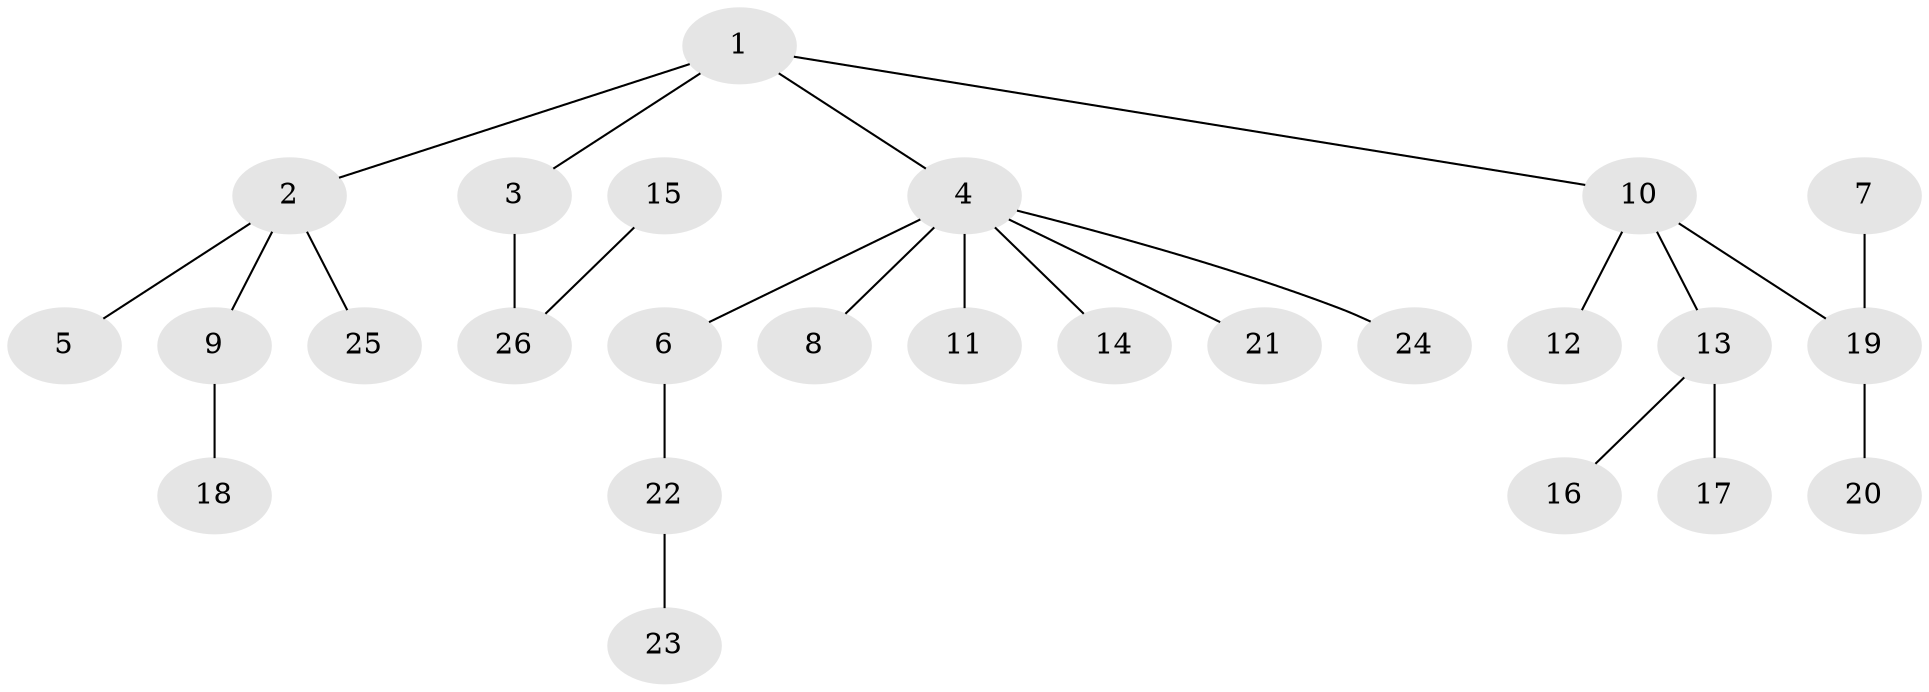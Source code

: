 // original degree distribution, {5: 0.0392156862745098, 3: 0.1568627450980392, 1: 0.47058823529411764, 2: 0.29411764705882354, 8: 0.0196078431372549, 4: 0.0196078431372549}
// Generated by graph-tools (version 1.1) at 2025/50/03/09/25 03:50:15]
// undirected, 26 vertices, 25 edges
graph export_dot {
graph [start="1"]
  node [color=gray90,style=filled];
  1;
  2;
  3;
  4;
  5;
  6;
  7;
  8;
  9;
  10;
  11;
  12;
  13;
  14;
  15;
  16;
  17;
  18;
  19;
  20;
  21;
  22;
  23;
  24;
  25;
  26;
  1 -- 2 [weight=1.0];
  1 -- 3 [weight=1.0];
  1 -- 4 [weight=1.0];
  1 -- 10 [weight=1.0];
  2 -- 5 [weight=1.0];
  2 -- 9 [weight=1.0];
  2 -- 25 [weight=1.0];
  3 -- 26 [weight=1.0];
  4 -- 6 [weight=1.0];
  4 -- 8 [weight=1.0];
  4 -- 11 [weight=1.0];
  4 -- 14 [weight=1.0];
  4 -- 21 [weight=1.0];
  4 -- 24 [weight=1.0];
  6 -- 22 [weight=1.0];
  7 -- 19 [weight=1.0];
  9 -- 18 [weight=1.0];
  10 -- 12 [weight=1.0];
  10 -- 13 [weight=1.0];
  10 -- 19 [weight=1.0];
  13 -- 16 [weight=1.0];
  13 -- 17 [weight=1.0];
  15 -- 26 [weight=1.0];
  19 -- 20 [weight=1.0];
  22 -- 23 [weight=1.0];
}
